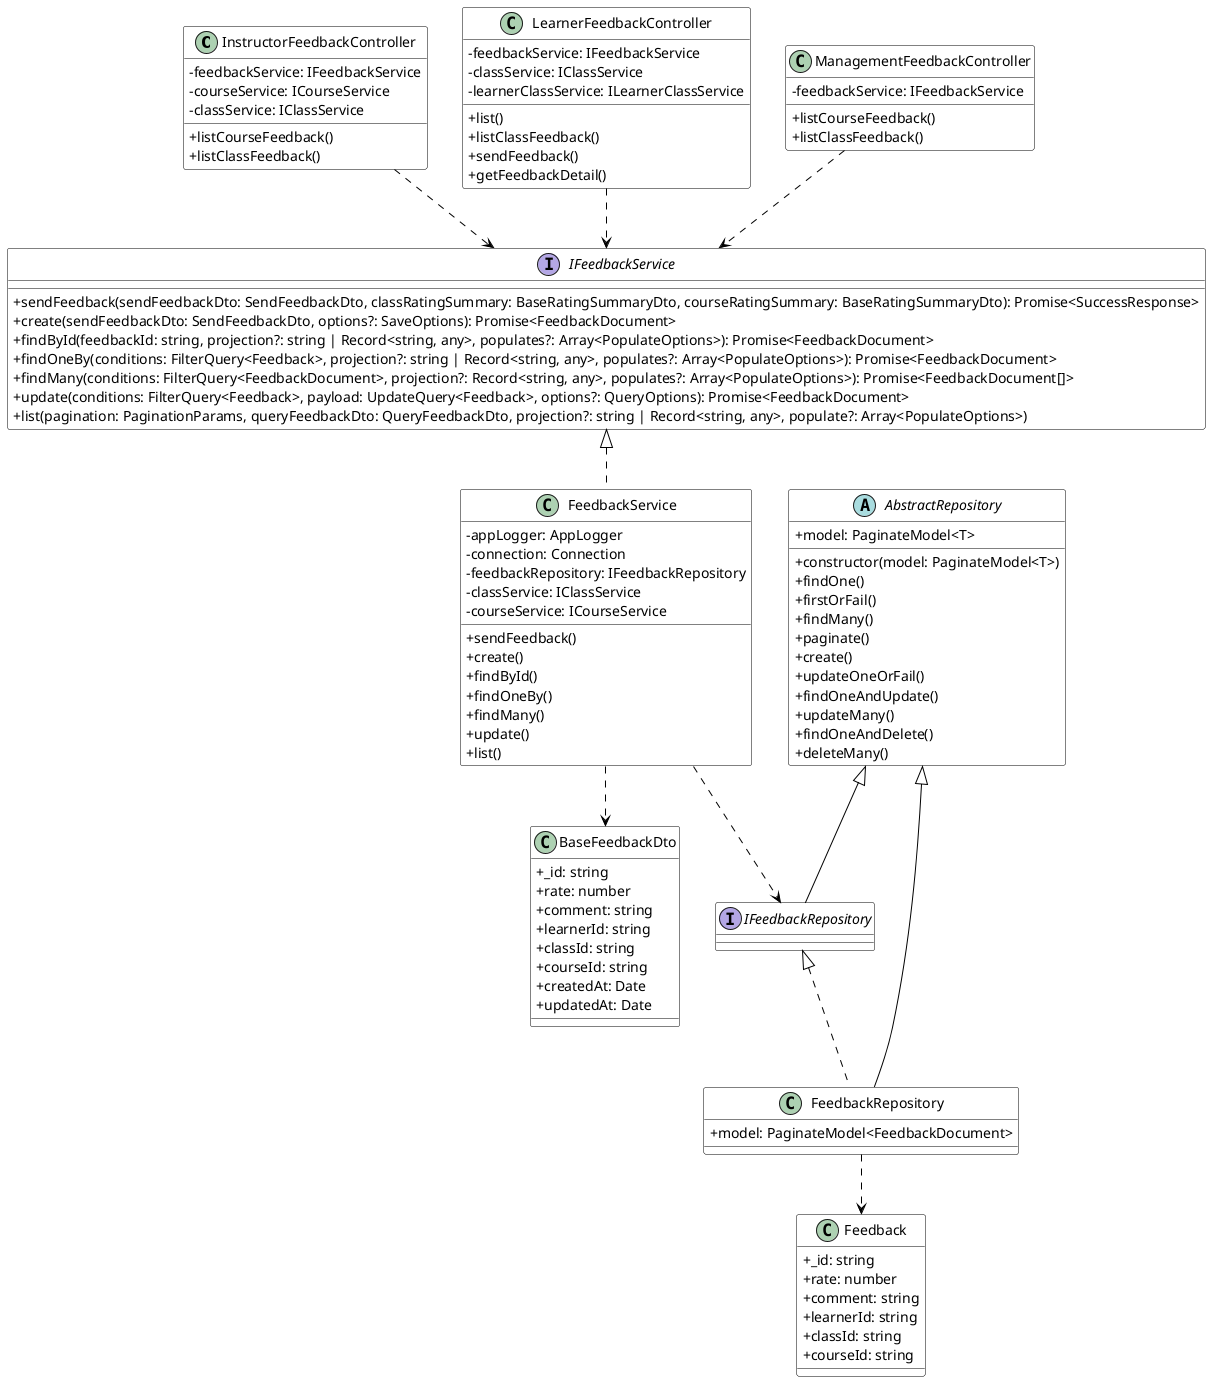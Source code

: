 @startuml Feedback Module

skinparam classAttributeIconSize 0

skinparam class {
    BackgroundColor White
    ArrowColor Black
    BorderColor Black
}

' Controllers
class InstructorFeedbackController {
    - feedbackService: IFeedbackService
    - courseService: ICourseService
    - classService: IClassService
    + listCourseFeedback()
    + listClassFeedback()
}

class LearnerFeedbackController {
    - feedbackService: IFeedbackService
    - classService: IClassService
    - learnerClassService: ILearnerClassService
    + list()
    + listClassFeedback()
    + sendFeedback()
    + getFeedbackDetail()
}

class ManagementFeedbackController {
    - feedbackService: IFeedbackService
    + listCourseFeedback()
    + listClassFeedback()
}

' Service Interfaces
interface IFeedbackService {
    + sendFeedback(sendFeedbackDto: SendFeedbackDto, classRatingSummary: BaseRatingSummaryDto, courseRatingSummary: BaseRatingSummaryDto): Promise<SuccessResponse>
    + create(sendFeedbackDto: SendFeedbackDto, options?: SaveOptions): Promise<FeedbackDocument>
    + findById(feedbackId: string, projection?: string | Record<string, any>, populates?: Array<PopulateOptions>): Promise<FeedbackDocument>
    + findOneBy(conditions: FilterQuery<Feedback>, projection?: string | Record<string, any>, populates?: Array<PopulateOptions>): Promise<FeedbackDocument>
    + findMany(conditions: FilterQuery<FeedbackDocument>, projection?: Record<string, any>, populates?: Array<PopulateOptions>): Promise<FeedbackDocument[]>
    + update(conditions: FilterQuery<Feedback>, payload: UpdateQuery<Feedback>, options?: QueryOptions): Promise<FeedbackDocument>
    + list(pagination: PaginationParams, queryFeedbackDto: QueryFeedbackDto, projection?: string | Record<string, any>, populate?: Array<PopulateOptions>)
}

' Service Implementations
class FeedbackService {
    - appLogger: AppLogger
    - connection: Connection
    - feedbackRepository: IFeedbackRepository
    - classService: IClassService
    - courseService: ICourseService
    + sendFeedback()
    + create()
    + findById()
    + findOneBy()
    + findMany()
    + update()
    + list()
}

' Repository Interfaces
interface IFeedbackRepository {
}

' Repository Implementations
abstract class AbstractRepository {
    + model: PaginateModel<T>
    + constructor(model: PaginateModel<T>)
    + findOne()
    + firstOrFail()
    + findMany()
    + paginate()
    + create()
    + updateOneOrFail()
    + findOneAndUpdate()
    + updateMany()
    + findOneAndDelete()
    + deleteMany()
}

class FeedbackRepository {
    + model: PaginateModel<FeedbackDocument>
}

' DTOs

class BaseFeedbackDto {
    + _id: string
    + rate: number
    + comment: string
    + learnerId: string
    + classId: string
    + courseId: string
    + createdAt: Date
    + updatedAt: Date
}

' Schema
class Feedback {
    + _id: string
    + rate: number
    + comment: string
    + learnerId: string
    + classId: string
    + courseId: string
}

' Relationships
InstructorFeedbackController ..> IFeedbackService
LearnerFeedbackController ..> IFeedbackService
ManagementFeedbackController ..> IFeedbackService

IFeedbackService <|.. FeedbackService
FeedbackService ..> IFeedbackRepository
FeedbackService ..> BaseFeedbackDto

AbstractRepository <|-- IFeedbackRepository
AbstractRepository <|-- FeedbackRepository
IFeedbackRepository <|.. FeedbackRepository

FeedbackRepository ..> Feedback